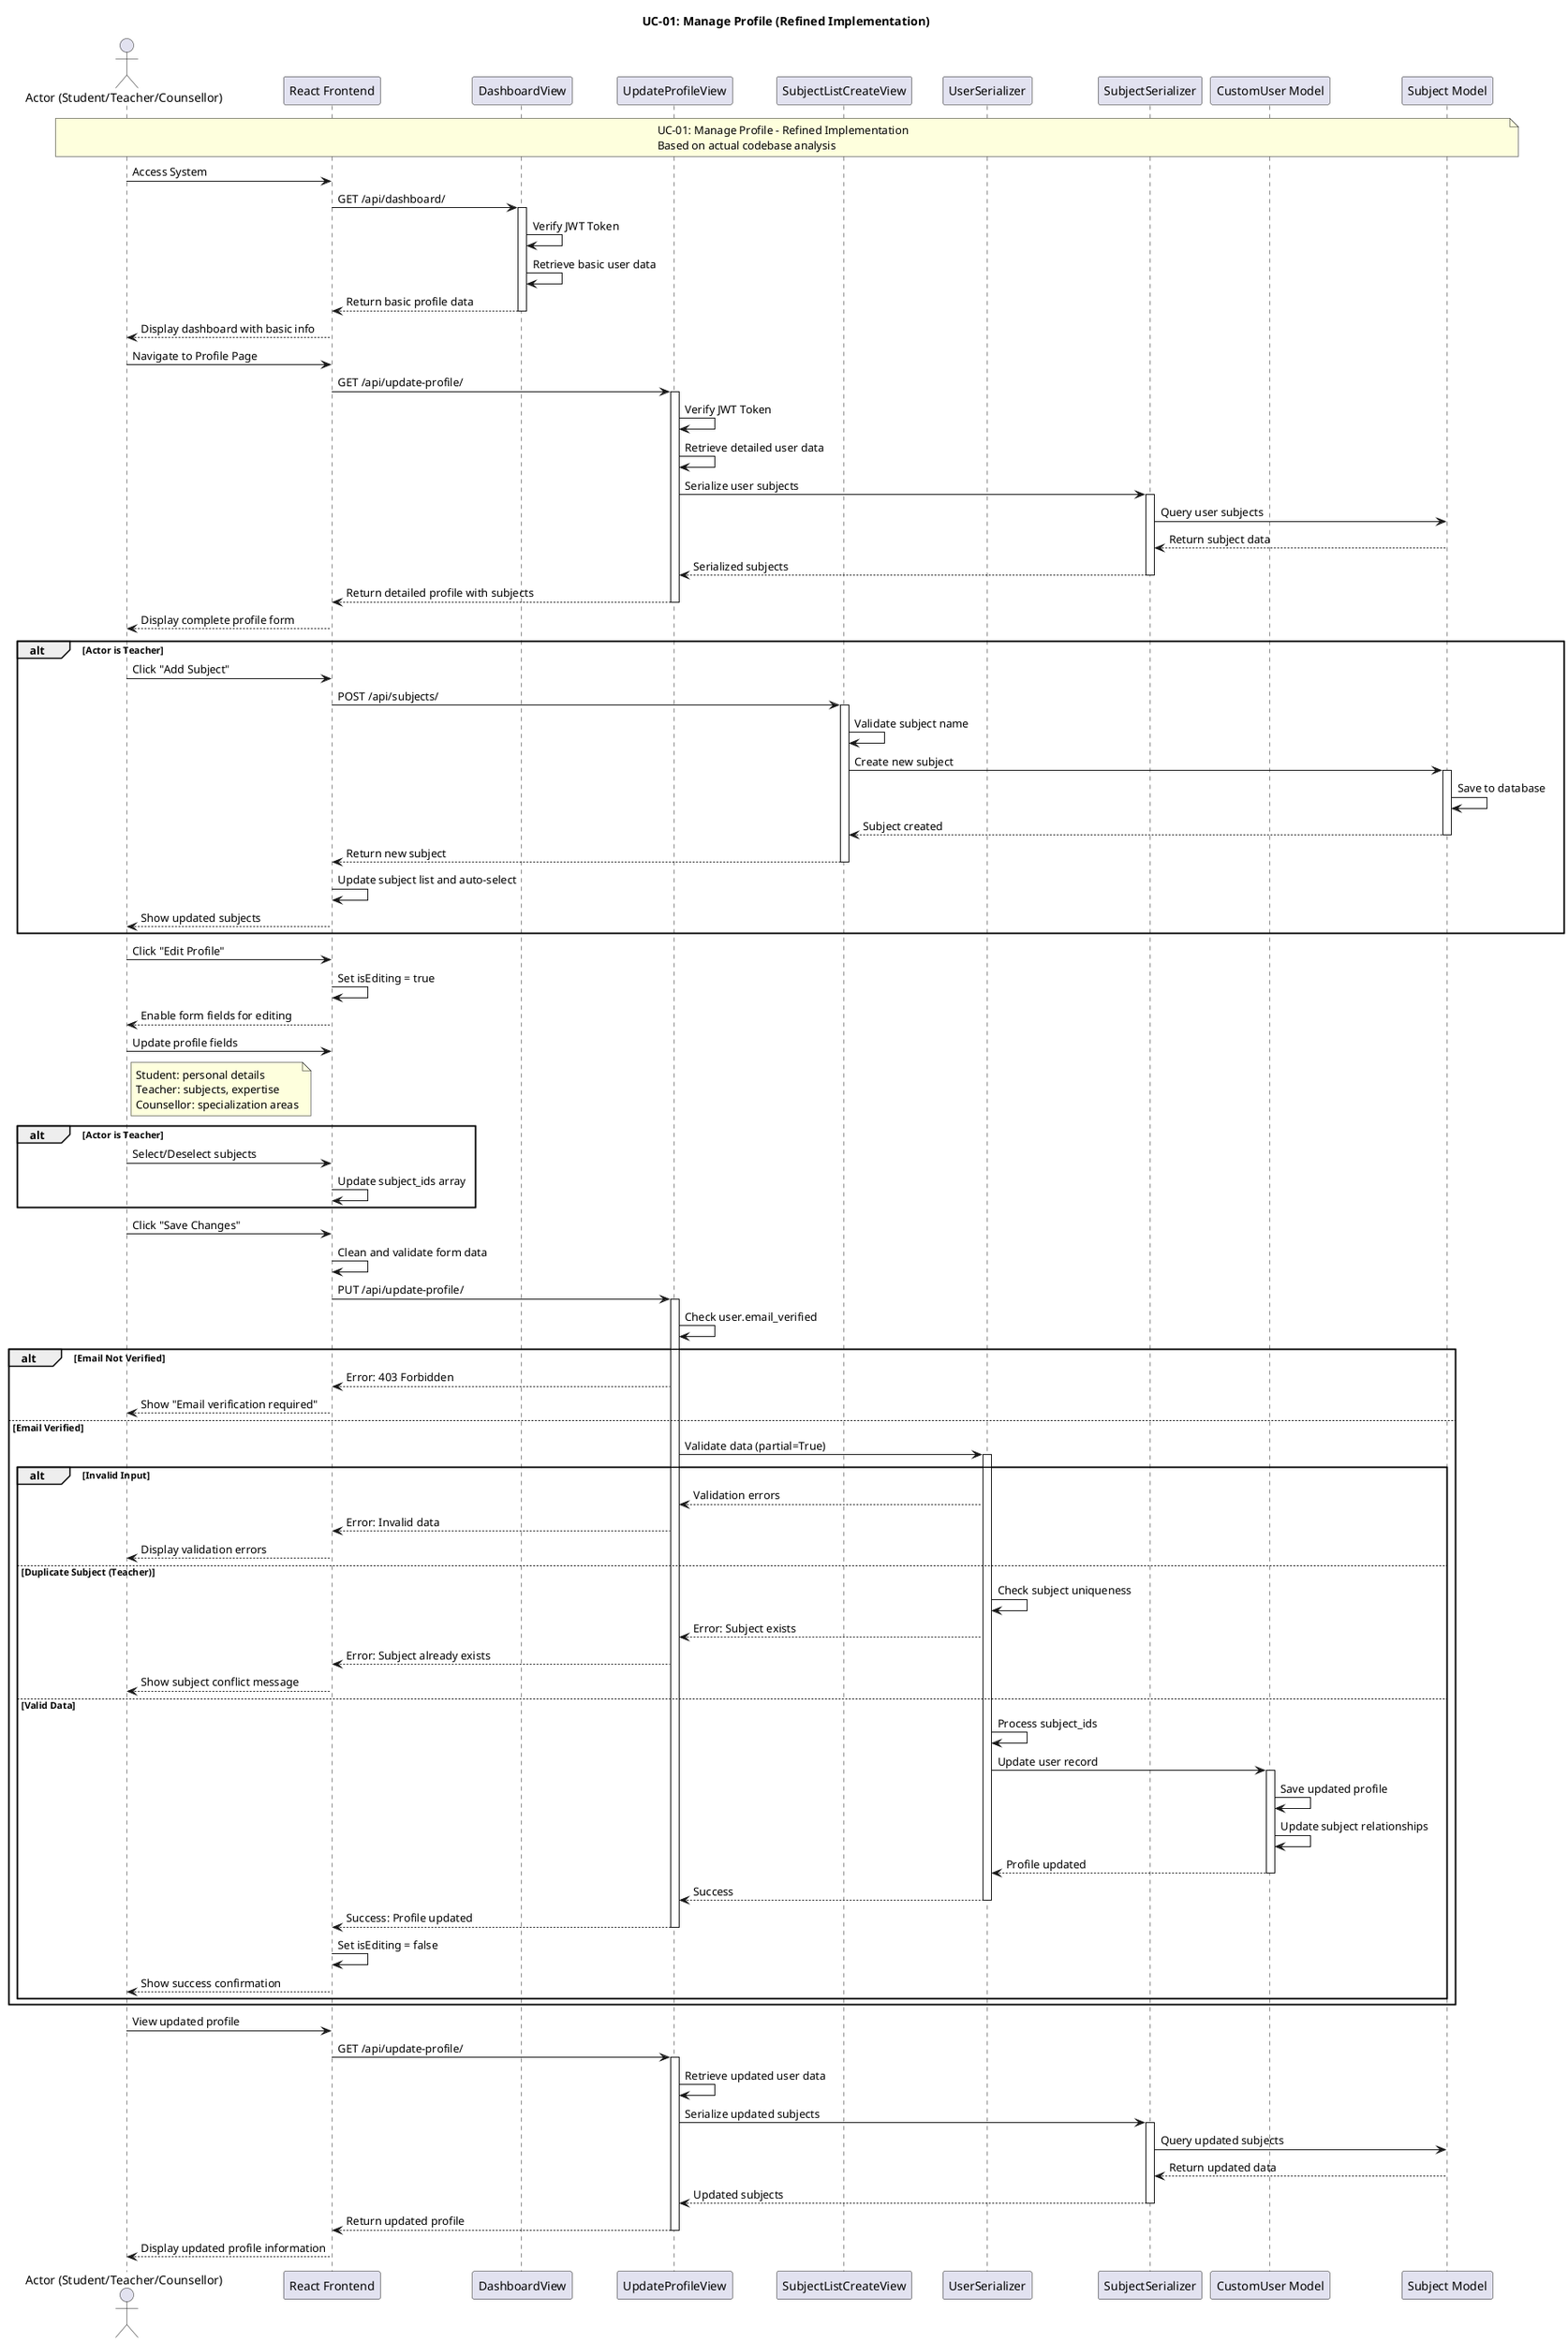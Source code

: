@startuml
title UC-01: Manage Profile (Refined Implementation)

actor Actor as "Actor (Student/Teacher/Counsellor)"
participant Frontend as "React Frontend"
participant DashboardView
participant UpdateProfileView
participant SubjectListCreateView
participant UserSerializer
participant SubjectSerializer
participant CustomUser as "CustomUser Model"
participant Subject as "Subject Model"

note over Actor, Subject
UC-01: Manage Profile - Refined Implementation
Based on actual codebase analysis
end note

'======================
' Phase 1: Initial Dashboard Load
'======================
Actor -> Frontend : Access System
Frontend -> DashboardView : GET /api/dashboard/
activate DashboardView
DashboardView -> DashboardView : Verify JWT Token
DashboardView -> DashboardView : Retrieve basic user data
DashboardView --> Frontend : Return basic profile data
deactivate DashboardView
Frontend --> Actor : Display dashboard with basic info

'======================
' Phase 2: Detailed Profile Load
'======================
Actor -> Frontend : Navigate to Profile Page
Frontend -> UpdateProfileView : GET /api/update-profile/
activate UpdateProfileView
UpdateProfileView -> UpdateProfileView : Verify JWT Token
UpdateProfileView -> UpdateProfileView : Retrieve detailed user data
UpdateProfileView -> SubjectSerializer : Serialize user subjects
activate SubjectSerializer
SubjectSerializer -> Subject : Query user subjects
Subject --> SubjectSerializer : Return subject data
SubjectSerializer --> UpdateProfileView : Serialized subjects
deactivate SubjectSerializer
UpdateProfileView --> Frontend : Return detailed profile with subjects
deactivate UpdateProfileView
Frontend --> Actor : Display complete profile form

'======================
' Subject Management (Teacher Role)
'======================
alt Actor is Teacher
    Actor -> Frontend : Click "Add Subject"
    Frontend -> SubjectListCreateView : POST /api/subjects/
    activate SubjectListCreateView
    SubjectListCreateView -> SubjectListCreateView : Validate subject name
    SubjectListCreateView -> Subject : Create new subject
    activate Subject
    Subject -> Subject : Save to database
    Subject --> SubjectListCreateView : Subject created
    deactivate Subject
    SubjectListCreateView --> Frontend : Return new subject
    deactivate SubjectListCreateView
    Frontend -> Frontend : Update subject list and auto-select
    Frontend --> Actor : Show updated subjects
end

'======================
' Profile Edit Initiation
'======================
Actor -> Frontend : Click "Edit Profile"
Frontend -> Frontend : Set isEditing = true
Frontend --> Actor : Enable form fields for editing

'======================
' Form Data Updates
'======================
Actor -> Frontend : Update profile fields
note right of Actor
Student: personal details
Teacher: subjects, expertise
Counsellor: specialization areas
end note

alt Actor is Teacher
    Actor -> Frontend : Select/Deselect subjects
    Frontend -> Frontend : Update subject_ids array
end

'======================
' Profile Update Submission
'======================
Actor -> Frontend : Click "Save Changes"
Frontend -> Frontend : Clean and validate form data
Frontend -> UpdateProfileView : PUT /api/update-profile/
activate UpdateProfileView

'======================
' Email Verification Check
'======================
UpdateProfileView -> UpdateProfileView : Check user.email_verified

alt Email Not Verified
    UpdateProfileView --> Frontend : Error: 403 Forbidden
    Frontend --> Actor : Show "Email verification required"
else Email Verified
    '======================
    ' Data Validation
    '======================
    UpdateProfileView -> UserSerializer : Validate data (partial=True)
    activate UserSerializer

    alt Invalid Input
        UserSerializer --> UpdateProfileView : Validation errors
        UpdateProfileView --> Frontend : Error: Invalid data
        Frontend --> Actor : Display validation errors
    else Duplicate Subject (Teacher)
        UserSerializer -> UserSerializer : Check subject uniqueness
        UserSerializer --> UpdateProfileView : Error: Subject exists
        UpdateProfileView --> Frontend : Error: Subject already exists
        Frontend --> Actor : Show subject conflict message
    else Valid Data
        '======================
        ' Database Update
        '======================
        UserSerializer -> UserSerializer : Process subject_ids
        UserSerializer -> CustomUser : Update user record
        activate CustomUser
        CustomUser -> CustomUser : Save updated profile
        CustomUser -> CustomUser : Update subject relationships
        CustomUser --> UserSerializer : Profile updated
        deactivate CustomUser

        UserSerializer --> UpdateProfileView : Success
        deactivate UserSerializer

        UpdateProfileView --> Frontend : Success: Profile updated
        deactivate UpdateProfileView
        Frontend -> Frontend : Set isEditing = false
        Frontend --> Actor : Show success confirmation
    end
end

'======================
' Profile Refresh
'======================
Actor -> Frontend : View updated profile
Frontend -> UpdateProfileView : GET /api/update-profile/
activate UpdateProfileView
UpdateProfileView -> UpdateProfileView : Retrieve updated user data
UpdateProfileView -> SubjectSerializer : Serialize updated subjects
activate SubjectSerializer
SubjectSerializer -> Subject : Query updated subjects
Subject --> SubjectSerializer : Return updated data
SubjectSerializer --> UpdateProfileView : Updated subjects
deactivate SubjectSerializer
UpdateProfileView --> Frontend : Return updated profile
deactivate UpdateProfileView
Frontend --> Actor : Display updated profile information

@enduml
